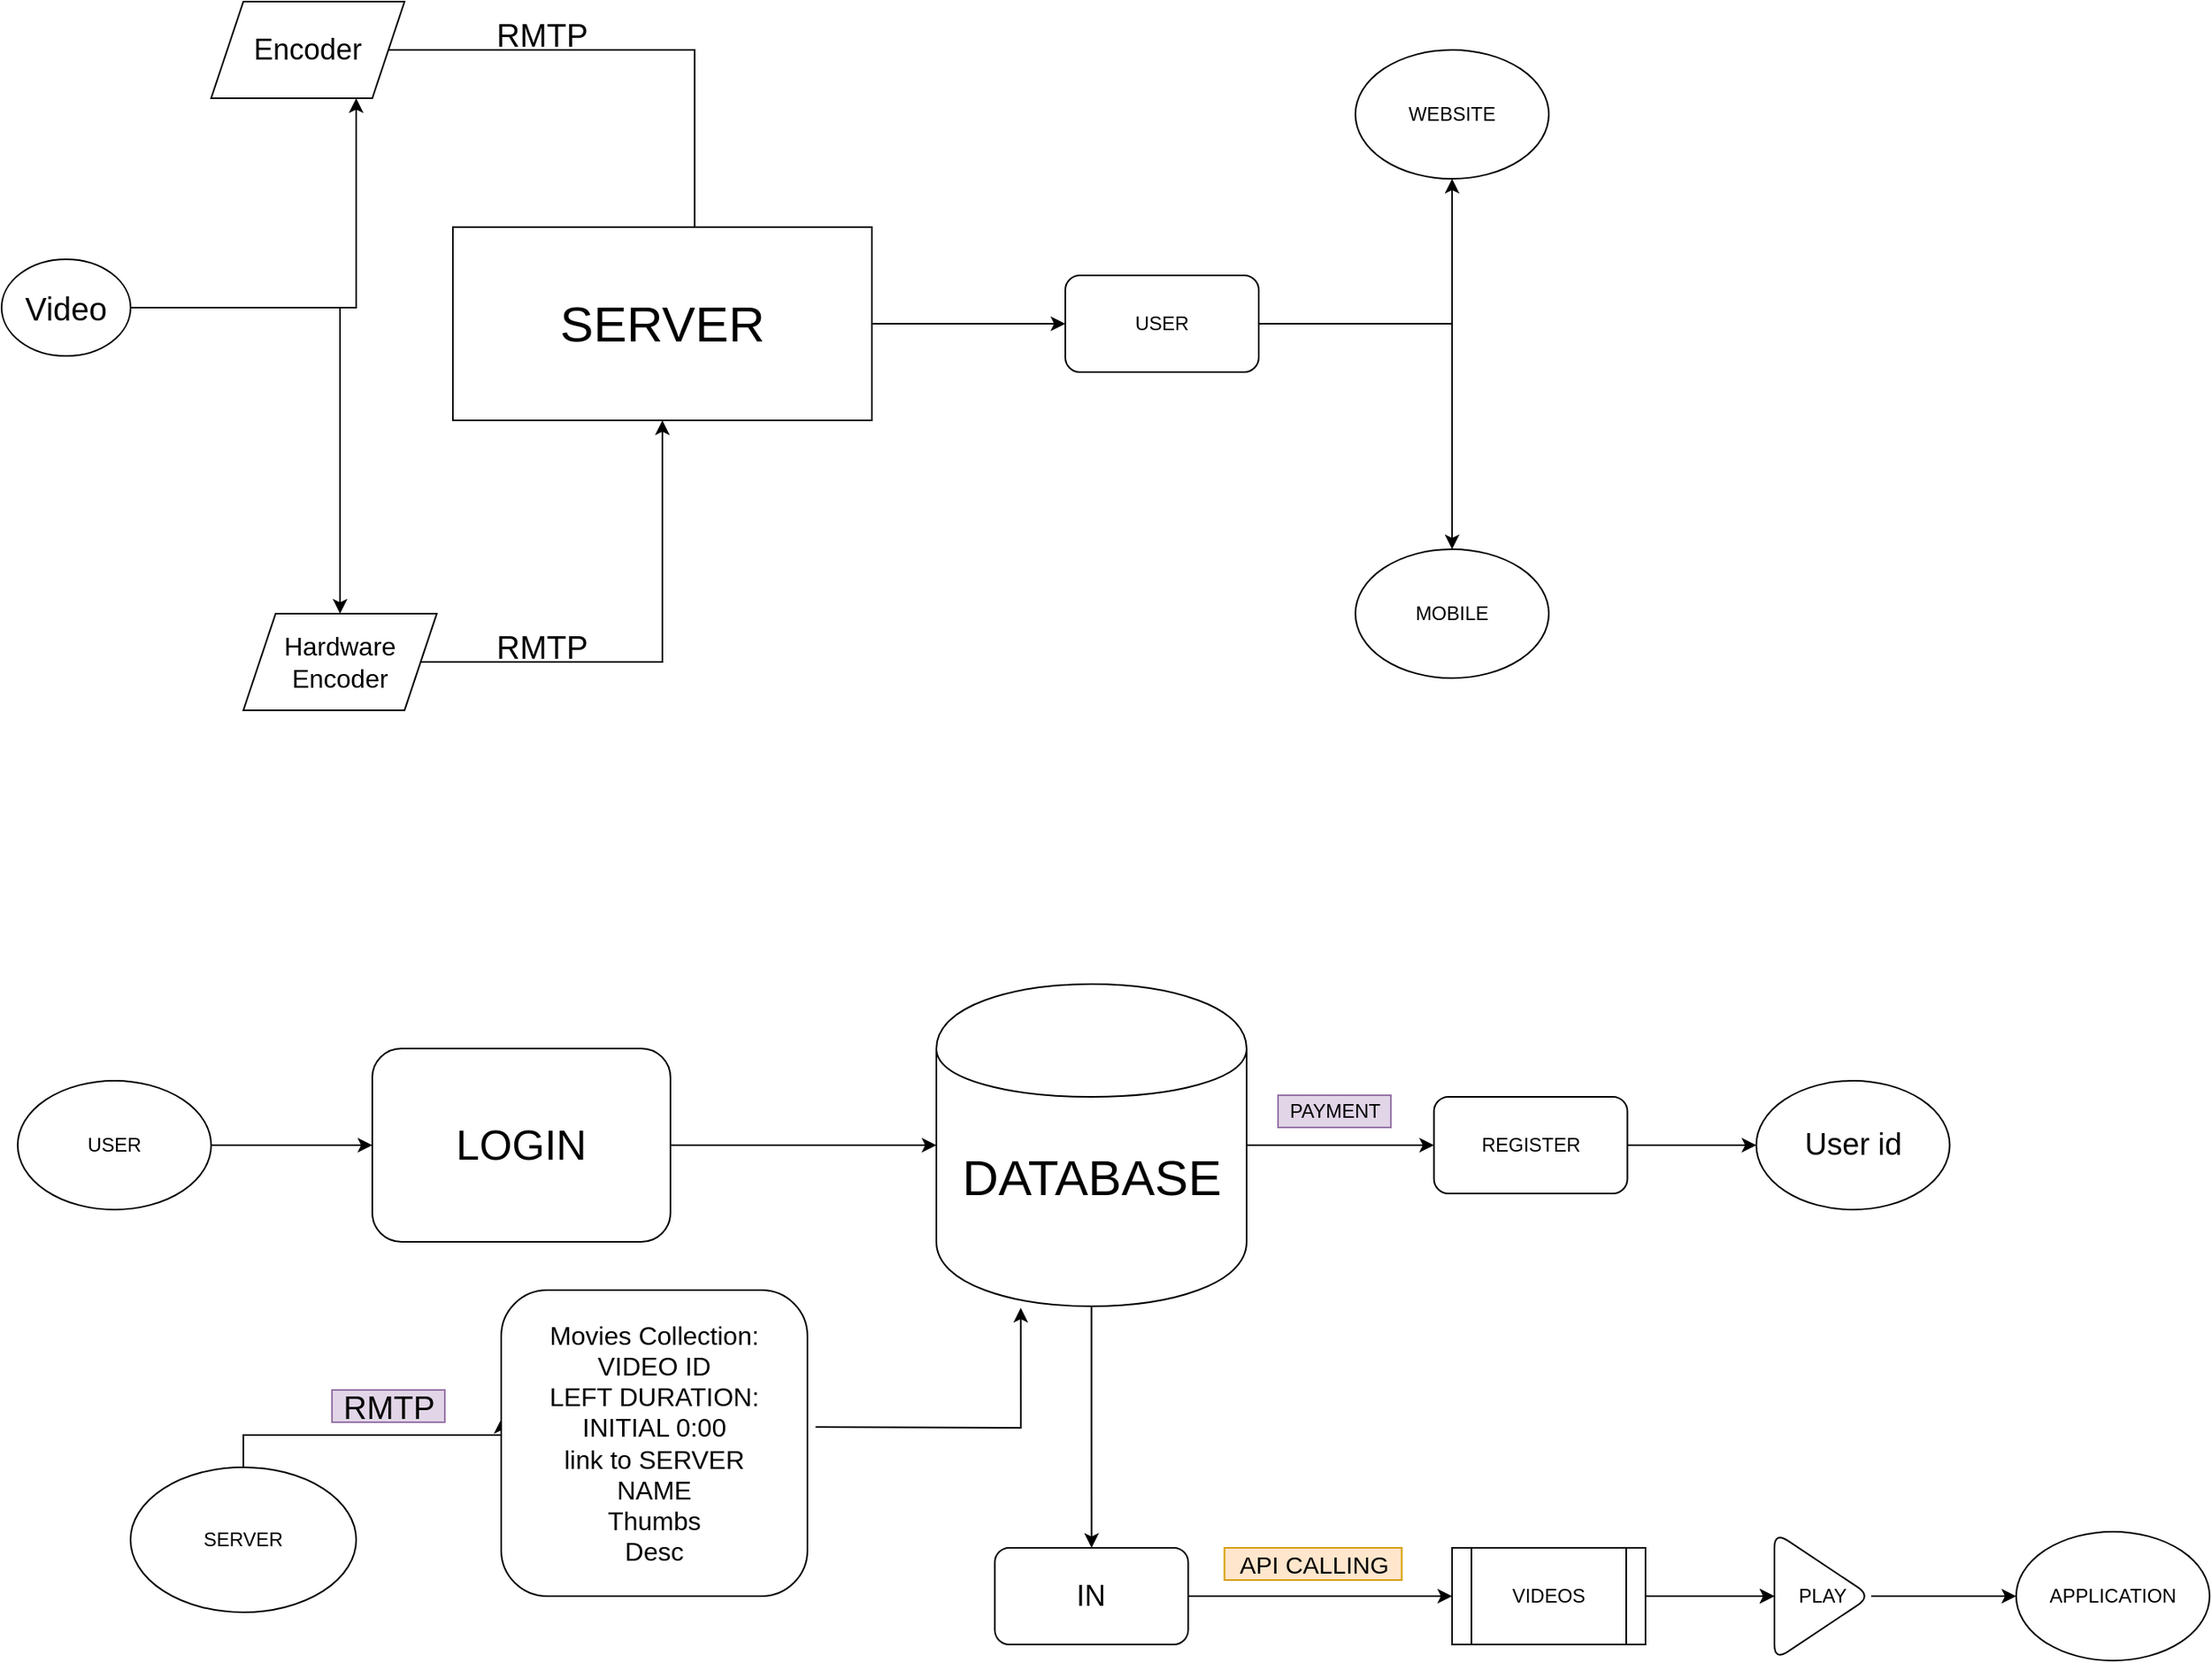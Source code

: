 <mxfile version="13.5.8" type="github">
  <diagram id="SdbfOOwtx4S4Tutyls-T" name="Page-1">
    <mxGraphModel dx="1483" dy="783" grid="1" gridSize="10" guides="1" tooltips="1" connect="1" arrows="1" fold="1" page="1" pageScale="1" pageWidth="827" pageHeight="1169" math="0" shadow="0">
      <root>
        <mxCell id="0" />
        <mxCell id="1" parent="0" />
        <mxCell id="8rIjy98ENIoPu2MhdSFr-3" value="" style="edgeStyle=orthogonalEdgeStyle;rounded=0;orthogonalLoop=1;jettySize=auto;html=1;" edge="1" parent="1" source="8rIjy98ENIoPu2MhdSFr-1" target="8rIjy98ENIoPu2MhdSFr-2">
          <mxGeometry relative="1" as="geometry">
            <Array as="points">
              <mxPoint x="80" y="270" />
              <mxPoint x="260" y="270" />
            </Array>
          </mxGeometry>
        </mxCell>
        <mxCell id="8rIjy98ENIoPu2MhdSFr-6" value="" style="edgeStyle=orthogonalEdgeStyle;rounded=0;orthogonalLoop=1;jettySize=auto;html=1;" edge="1" parent="1" source="8rIjy98ENIoPu2MhdSFr-1" target="8rIjy98ENIoPu2MhdSFr-5">
          <mxGeometry relative="1" as="geometry" />
        </mxCell>
        <mxCell id="8rIjy98ENIoPu2MhdSFr-1" value="&lt;font style=&quot;font-size: 20px&quot;&gt;Video&lt;/font&gt;" style="ellipse;whiteSpace=wrap;html=1;" vertex="1" parent="1">
          <mxGeometry x="40" y="240" width="80" height="60" as="geometry" />
        </mxCell>
        <mxCell id="8rIjy98ENIoPu2MhdSFr-8" value="" style="edgeStyle=orthogonalEdgeStyle;rounded=0;orthogonalLoop=1;jettySize=auto;html=1;" edge="1" parent="1" source="8rIjy98ENIoPu2MhdSFr-2" target="8rIjy98ENIoPu2MhdSFr-7">
          <mxGeometry relative="1" as="geometry" />
        </mxCell>
        <mxCell id="8rIjy98ENIoPu2MhdSFr-2" value="&lt;font style=&quot;font-size: 18px&quot;&gt;Encoder&lt;/font&gt;" style="shape=parallelogram;perimeter=parallelogramPerimeter;whiteSpace=wrap;html=1;fixedSize=1;" vertex="1" parent="1">
          <mxGeometry x="170" y="80" width="120" height="60" as="geometry" />
        </mxCell>
        <mxCell id="8rIjy98ENIoPu2MhdSFr-10" value="" style="edgeStyle=orthogonalEdgeStyle;rounded=0;orthogonalLoop=1;jettySize=auto;html=1;" edge="1" parent="1" source="8rIjy98ENIoPu2MhdSFr-5" target="8rIjy98ENIoPu2MhdSFr-9">
          <mxGeometry relative="1" as="geometry" />
        </mxCell>
        <mxCell id="8rIjy98ENIoPu2MhdSFr-5" value="&lt;font style=&quot;font-size: 16px&quot;&gt;Hardware Encoder&lt;/font&gt;" style="shape=parallelogram;perimeter=parallelogramPerimeter;whiteSpace=wrap;html=1;fixedSize=1;" vertex="1" parent="1">
          <mxGeometry x="190" y="460" width="120" height="60" as="geometry" />
        </mxCell>
        <mxCell id="8rIjy98ENIoPu2MhdSFr-7" value="" style="whiteSpace=wrap;html=1;" vertex="1" parent="1">
          <mxGeometry x="410" y="240" width="120" height="60" as="geometry" />
        </mxCell>
        <mxCell id="8rIjy98ENIoPu2MhdSFr-15" value="" style="edgeStyle=orthogonalEdgeStyle;rounded=0;orthogonalLoop=1;jettySize=auto;html=1;" edge="1" parent="1" source="8rIjy98ENIoPu2MhdSFr-9" target="8rIjy98ENIoPu2MhdSFr-14">
          <mxGeometry relative="1" as="geometry" />
        </mxCell>
        <mxCell id="8rIjy98ENIoPu2MhdSFr-9" value="&lt;font style=&quot;font-size: 31px&quot;&gt;SERVER&lt;/font&gt;" style="whiteSpace=wrap;html=1;" vertex="1" parent="1">
          <mxGeometry x="320" y="220" width="260" height="120" as="geometry" />
        </mxCell>
        <mxCell id="8rIjy98ENIoPu2MhdSFr-11" value="&lt;font style=&quot;font-size: 20px&quot;&gt;RMTP&lt;/font&gt;" style="text;html=1;resizable=0;autosize=1;align=center;verticalAlign=middle;points=[];fillColor=none;strokeColor=none;rounded=0;" vertex="1" parent="1">
          <mxGeometry x="340" y="90" width="70" height="20" as="geometry" />
        </mxCell>
        <mxCell id="8rIjy98ENIoPu2MhdSFr-12" value="&lt;font style=&quot;font-size: 20px&quot;&gt;RMTP&lt;/font&gt;" style="text;html=1;resizable=0;autosize=1;align=center;verticalAlign=middle;points=[];fillColor=none;strokeColor=none;rounded=0;" vertex="1" parent="1">
          <mxGeometry x="340" y="470" width="70" height="20" as="geometry" />
        </mxCell>
        <mxCell id="8rIjy98ENIoPu2MhdSFr-17" value="" style="edgeStyle=orthogonalEdgeStyle;rounded=0;orthogonalLoop=1;jettySize=auto;html=1;" edge="1" parent="1" source="8rIjy98ENIoPu2MhdSFr-14" target="8rIjy98ENIoPu2MhdSFr-16">
          <mxGeometry relative="1" as="geometry" />
        </mxCell>
        <mxCell id="8rIjy98ENIoPu2MhdSFr-19" value="" style="edgeStyle=orthogonalEdgeStyle;rounded=0;orthogonalLoop=1;jettySize=auto;html=1;" edge="1" parent="1" source="8rIjy98ENIoPu2MhdSFr-14" target="8rIjy98ENIoPu2MhdSFr-18">
          <mxGeometry relative="1" as="geometry" />
        </mxCell>
        <mxCell id="8rIjy98ENIoPu2MhdSFr-14" value="USER" style="whiteSpace=wrap;html=1;rounded=1;" vertex="1" parent="1">
          <mxGeometry x="700" y="250" width="120" height="60" as="geometry" />
        </mxCell>
        <mxCell id="8rIjy98ENIoPu2MhdSFr-16" value="WEBSITE" style="ellipse;whiteSpace=wrap;html=1;rounded=1;" vertex="1" parent="1">
          <mxGeometry x="880" y="110" width="120" height="80" as="geometry" />
        </mxCell>
        <mxCell id="8rIjy98ENIoPu2MhdSFr-18" value="MOBILE" style="ellipse;whiteSpace=wrap;html=1;rounded=1;" vertex="1" parent="1">
          <mxGeometry x="880" y="420" width="120" height="80" as="geometry" />
        </mxCell>
        <mxCell id="8rIjy98ENIoPu2MhdSFr-22" value="" style="edgeStyle=orthogonalEdgeStyle;rounded=0;orthogonalLoop=1;jettySize=auto;html=1;" edge="1" parent="1" source="8rIjy98ENIoPu2MhdSFr-20" target="8rIjy98ENIoPu2MhdSFr-21">
          <mxGeometry relative="1" as="geometry" />
        </mxCell>
        <mxCell id="8rIjy98ENIoPu2MhdSFr-20" value="USER" style="ellipse;whiteSpace=wrap;html=1;rounded=1;" vertex="1" parent="1">
          <mxGeometry x="50" y="750" width="120" height="80" as="geometry" />
        </mxCell>
        <mxCell id="8rIjy98ENIoPu2MhdSFr-29" value="" style="edgeStyle=orthogonalEdgeStyle;rounded=0;orthogonalLoop=1;jettySize=auto;html=1;" edge="1" parent="1" source="8rIjy98ENIoPu2MhdSFr-21" target="8rIjy98ENIoPu2MhdSFr-28">
          <mxGeometry relative="1" as="geometry" />
        </mxCell>
        <mxCell id="8rIjy98ENIoPu2MhdSFr-21" value="&lt;font style=&quot;font-size: 26px&quot;&gt;LOGIN&lt;/font&gt;" style="whiteSpace=wrap;html=1;rounded=1;" vertex="1" parent="1">
          <mxGeometry x="270" y="730" width="185" height="120" as="geometry" />
        </mxCell>
        <mxCell id="8rIjy98ENIoPu2MhdSFr-31" value="" style="edgeStyle=orthogonalEdgeStyle;rounded=0;orthogonalLoop=1;jettySize=auto;html=1;" edge="1" parent="1" source="8rIjy98ENIoPu2MhdSFr-28" target="8rIjy98ENIoPu2MhdSFr-30">
          <mxGeometry relative="1" as="geometry" />
        </mxCell>
        <mxCell id="8rIjy98ENIoPu2MhdSFr-33" value="" style="edgeStyle=orthogonalEdgeStyle;rounded=0;orthogonalLoop=1;jettySize=auto;html=1;" edge="1" parent="1" source="8rIjy98ENIoPu2MhdSFr-28" target="8rIjy98ENIoPu2MhdSFr-32">
          <mxGeometry relative="1" as="geometry" />
        </mxCell>
        <mxCell id="8rIjy98ENIoPu2MhdSFr-28" value="&lt;span style=&quot;font-size: 31px&quot;&gt;DATABASE&lt;/span&gt;" style="shape=cylinder;whiteSpace=wrap;html=1;boundedLbl=1;backgroundOutline=1;rounded=1;" vertex="1" parent="1">
          <mxGeometry x="620" y="690" width="192.5" height="200" as="geometry" />
        </mxCell>
        <mxCell id="8rIjy98ENIoPu2MhdSFr-30" value="&lt;font style=&quot;font-size: 18px&quot;&gt;IN&lt;/font&gt;" style="whiteSpace=wrap;html=1;rounded=1;" vertex="1" parent="1">
          <mxGeometry x="656.25" y="1040" width="120" height="60" as="geometry" />
        </mxCell>
        <mxCell id="8rIjy98ENIoPu2MhdSFr-35" value="" style="edgeStyle=orthogonalEdgeStyle;rounded=0;orthogonalLoop=1;jettySize=auto;html=1;" edge="1" parent="1" source="8rIjy98ENIoPu2MhdSFr-32" target="8rIjy98ENIoPu2MhdSFr-34">
          <mxGeometry relative="1" as="geometry" />
        </mxCell>
        <mxCell id="8rIjy98ENIoPu2MhdSFr-32" value="REGISTER" style="whiteSpace=wrap;html=1;rounded=1;" vertex="1" parent="1">
          <mxGeometry x="928.75" y="760" width="120" height="60" as="geometry" />
        </mxCell>
        <mxCell id="8rIjy98ENIoPu2MhdSFr-34" value="&lt;font style=&quot;font-size: 19px&quot;&gt;User id&lt;/font&gt;" style="ellipse;whiteSpace=wrap;html=1;rounded=1;" vertex="1" parent="1">
          <mxGeometry x="1128.75" y="750" width="120" height="80" as="geometry" />
        </mxCell>
        <mxCell id="8rIjy98ENIoPu2MhdSFr-36" value="PAYMENT" style="text;html=1;resizable=0;autosize=1;align=center;verticalAlign=middle;points=[];fillColor=#e1d5e7;strokeColor=#9673a6;rounded=0;glass=0;sketch=0;shadow=0;" vertex="1" parent="1">
          <mxGeometry x="832" y="759" width="70" height="20" as="geometry" />
        </mxCell>
        <mxCell id="8rIjy98ENIoPu2MhdSFr-52" value="" style="edgeStyle=orthogonalEdgeStyle;rounded=0;orthogonalLoop=1;jettySize=auto;html=1;" edge="1" parent="1" source="8rIjy98ENIoPu2MhdSFr-44" target="8rIjy98ENIoPu2MhdSFr-51">
          <mxGeometry relative="1" as="geometry" />
        </mxCell>
        <mxCell id="8rIjy98ENIoPu2MhdSFr-46" style="edgeStyle=orthogonalEdgeStyle;rounded=0;orthogonalLoop=1;jettySize=auto;html=1;exitX=0.5;exitY=0;exitDx=0;exitDy=0;" edge="1" parent="1" source="8rIjy98ENIoPu2MhdSFr-41">
          <mxGeometry relative="1" as="geometry">
            <mxPoint x="350" y="960" as="targetPoint" />
            <Array as="points">
              <mxPoint x="190" y="970" />
              <mxPoint x="350" y="970" />
            </Array>
          </mxGeometry>
        </mxCell>
        <mxCell id="8rIjy98ENIoPu2MhdSFr-41" value="SERVER" style="ellipse;whiteSpace=wrap;html=1;" vertex="1" parent="1">
          <mxGeometry x="120" y="990" width="140" height="90" as="geometry" />
        </mxCell>
        <mxCell id="8rIjy98ENIoPu2MhdSFr-47" style="edgeStyle=orthogonalEdgeStyle;rounded=0;orthogonalLoop=1;jettySize=auto;html=1;exitX=1;exitY=0.5;exitDx=0;exitDy=0;entryX=0.272;entryY=1.005;entryDx=0;entryDy=0;entryPerimeter=0;" edge="1" parent="1" target="8rIjy98ENIoPu2MhdSFr-28">
          <mxGeometry relative="1" as="geometry">
            <mxPoint x="545" y="965" as="sourcePoint" />
          </mxGeometry>
        </mxCell>
        <mxCell id="8rIjy98ENIoPu2MhdSFr-48" value="&lt;span style=&quot;font-size: 16px&quot;&gt;Movies Collection:&lt;br&gt;VIDEO ID&lt;/span&gt;&lt;br style=&quot;font-size: 16px&quot;&gt;&lt;span style=&quot;font-size: 16px&quot;&gt;LEFT DURATION: INITIAL 0:00&lt;/span&gt;&lt;br style=&quot;font-size: 16px&quot;&gt;&lt;span style=&quot;font-size: 16px&quot;&gt;link to SERVER&lt;br&gt;NAME&lt;br&gt;Thumbs&lt;br&gt;Desc&lt;br&gt;&lt;/span&gt;" style="whiteSpace=wrap;html=1;aspect=fixed;rounded=1;shadow=0;glass=0;sketch=0;" vertex="1" parent="1">
          <mxGeometry x="350" y="880" width="190" height="190" as="geometry" />
        </mxCell>
        <mxCell id="8rIjy98ENIoPu2MhdSFr-50" style="edgeStyle=orthogonalEdgeStyle;rounded=0;orthogonalLoop=1;jettySize=auto;html=1;exitX=1;exitY=0.5;exitDx=0;exitDy=0;" edge="1" parent="1" source="8rIjy98ENIoPu2MhdSFr-39" target="8rIjy98ENIoPu2MhdSFr-44">
          <mxGeometry relative="1" as="geometry">
            <mxPoint x="920" y="1070" as="targetPoint" />
            <mxPoint x="776.25" y="1070" as="sourcePoint" />
          </mxGeometry>
        </mxCell>
        <mxCell id="8rIjy98ENIoPu2MhdSFr-51" value="APPLICATION" style="ellipse;whiteSpace=wrap;html=1;" vertex="1" parent="1">
          <mxGeometry x="1290" y="1029.997" width="120" height="80" as="geometry" />
        </mxCell>
        <mxCell id="8rIjy98ENIoPu2MhdSFr-53" value="&lt;font style=&quot;font-size: 20px&quot;&gt;RMTP&lt;/font&gt;" style="text;html=1;resizable=0;autosize=1;align=center;verticalAlign=middle;points=[];fillColor=#e1d5e7;strokeColor=#9673a6;rounded=0;shadow=0;glass=0;sketch=0;" vertex="1" parent="1">
          <mxGeometry x="245" y="942" width="70" height="20" as="geometry" />
        </mxCell>
        <mxCell id="8rIjy98ENIoPu2MhdSFr-54" value="&lt;font style=&quot;font-size: 15px&quot;&gt;API CALLING&lt;/font&gt;" style="text;html=1;resizable=0;autosize=1;align=center;verticalAlign=middle;points=[];fillColor=#ffe6cc;strokeColor=#d79b00;rounded=0;shadow=0;glass=0;sketch=0;" vertex="1" parent="1">
          <mxGeometry x="798.75" y="1040" width="110" height="20" as="geometry" />
        </mxCell>
        <mxCell id="8rIjy98ENIoPu2MhdSFr-39" value="VIDEOS" style="shape=process;whiteSpace=wrap;html=1;backgroundOutline=1;" vertex="1" parent="1">
          <mxGeometry x="940" y="1039.997" width="120" height="60" as="geometry" />
        </mxCell>
        <mxCell id="8rIjy98ENIoPu2MhdSFr-56" style="edgeStyle=orthogonalEdgeStyle;rounded=0;orthogonalLoop=1;jettySize=auto;html=1;exitX=1;exitY=0.5;exitDx=0;exitDy=0;" edge="1" parent="1" source="8rIjy98ENIoPu2MhdSFr-30" target="8rIjy98ENIoPu2MhdSFr-39">
          <mxGeometry relative="1" as="geometry">
            <mxPoint x="1188.75" y="1070" as="targetPoint" />
            <mxPoint x="776.25" y="1070" as="sourcePoint" />
          </mxGeometry>
        </mxCell>
        <mxCell id="8rIjy98ENIoPu2MhdSFr-44" value="PLAY" style="triangle;whiteSpace=wrap;html=1;rounded=1;shadow=0;glass=0;sketch=0;" vertex="1" parent="1">
          <mxGeometry x="1140" y="1030" width="60" height="80" as="geometry" />
        </mxCell>
        <mxCell id="8rIjy98ENIoPu2MhdSFr-57" value="" style="edgeStyle=orthogonalEdgeStyle;rounded=0;orthogonalLoop=1;jettySize=auto;html=1;" edge="1" parent="1" source="8rIjy98ENIoPu2MhdSFr-39" target="8rIjy98ENIoPu2MhdSFr-44">
          <mxGeometry relative="1" as="geometry">
            <mxPoint x="1060" y="1069.997" as="sourcePoint" />
            <mxPoint x="1290" y="1069.997" as="targetPoint" />
          </mxGeometry>
        </mxCell>
      </root>
    </mxGraphModel>
  </diagram>
</mxfile>
